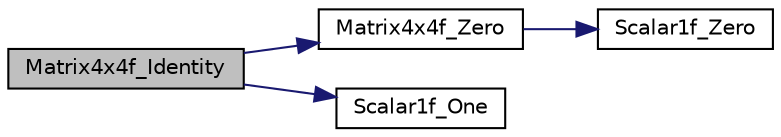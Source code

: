 digraph "Matrix4x4f_Identity"
{
 // LATEX_PDF_SIZE
  edge [fontname="Helvetica",fontsize="10",labelfontname="Helvetica",labelfontsize="10"];
  node [fontname="Helvetica",fontsize="10",shape=record];
  rankdir="LR";
  Node1 [label="Matrix4x4f_Identity",height=0.2,width=0.4,color="black", fillcolor="grey75", style="filled", fontcolor="black",tooltip=" "];
  Node1 -> Node2 [color="midnightblue",fontsize="10",style="solid",fontname="Helvetica"];
  Node2 [label="Matrix4x4f_Zero",height=0.2,width=0.4,color="black", fillcolor="white", style="filled",URL="$maths3d_8h.html#a3fbb5d30c36494eaeb37013aab805075",tooltip=" "];
  Node2 -> Node3 [color="midnightblue",fontsize="10",style="solid",fontname="Helvetica"];
  Node3 [label="Scalar1f_Zero",height=0.2,width=0.4,color="black", fillcolor="white", style="filled",URL="$maths3d_8h.html#a23076d13621d19b8faf6760896a64270",tooltip=" "];
  Node1 -> Node4 [color="midnightblue",fontsize="10",style="solid",fontname="Helvetica"];
  Node4 [label="Scalar1f_One",height=0.2,width=0.4,color="black", fillcolor="white", style="filled",URL="$maths3d_8h.html#a7d18c307128606532d069a5fc8e9effe",tooltip=" "];
}
